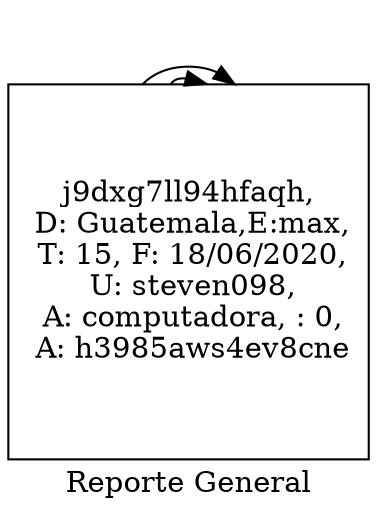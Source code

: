digraph  { 
 nodesep=.05; 
 rankdir=LR; 
 node [shape=record,width=.5,height=2.5]; 
 label="Reporte General"; 
"j9dxg7ll94hfaqh" [label=" j9dxg7ll94hfaqh,\n D: Guatemala,E:max,\n T: 15, F: 18/06/2020,\n U: steven098,\n A: computadora, : 0,\n A: h3985aws4ev8cne"] 
"j9dxg7ll94hfaqh" -> "j9dxg7ll94hfaqh""j9dxg7ll94hfaqh" -> "j9dxg7ll94hfaqh"}